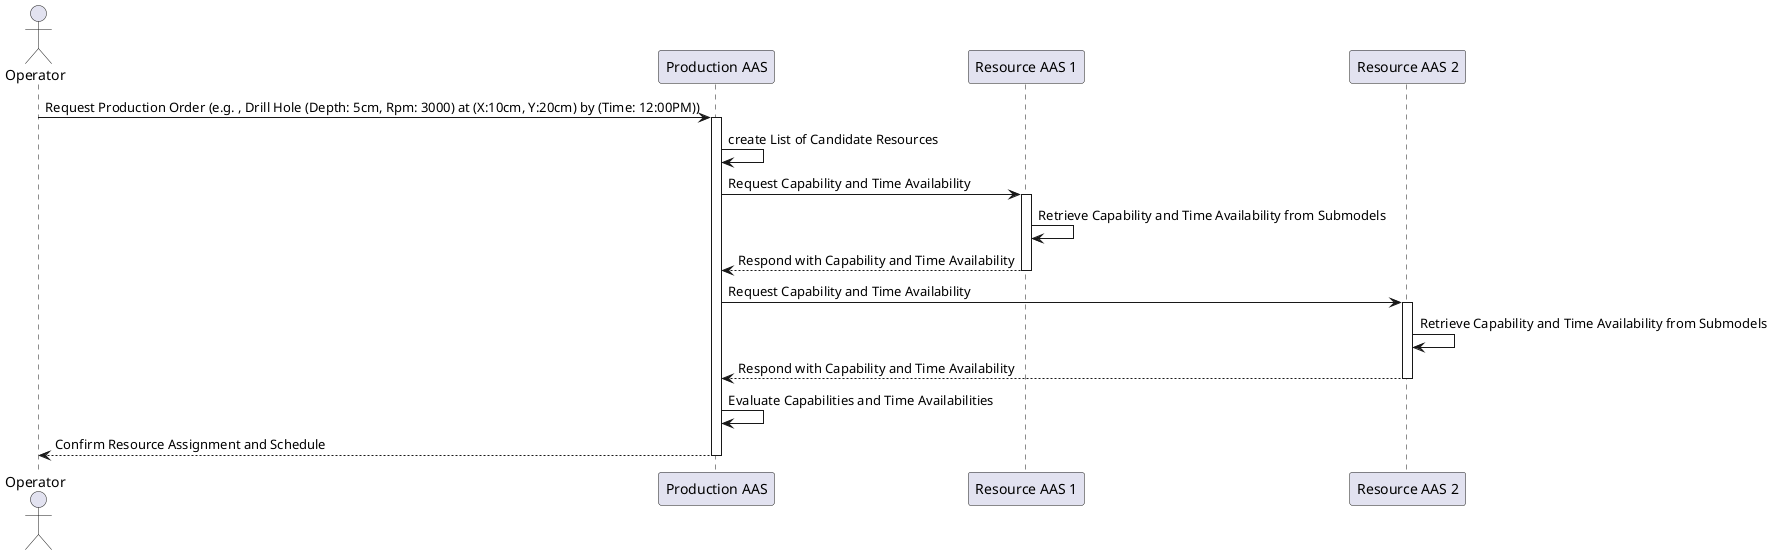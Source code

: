 @startuml "System Level_Negotiation"


Actor "Operator" as Operator
participant "Production AAS" as ProductionAAS
participant "Resource AAS 1" as ResourceAAS1
participant "Resource AAS 2" as ResourceAAS2


Operator -> ProductionAAS: Request Production Order (e.g. , Drill Hole (Depth: 5cm, Rpm: 3000) at (X:10cm, Y:20cm) by (Time: 12:00PM))
activate ProductionAAS
ProductionAAS -> ProductionAAS : create List of Candidate Resources
ProductionAAS -> ResourceAAS1: Request Capability and Time Availability
activate ResourceAAS1
ResourceAAS1 -> ResourceAAS1 : Retrieve Capability and Time Availability from Submodels
ResourceAAS1 --> ProductionAAS: Respond with Capability and Time Availability
deactivate ResourceAAS1
ProductionAAS -> ResourceAAS2: Request Capability and Time Availability
activate ResourceAAS2
ResourceAAS2 -> ResourceAAS2 : Retrieve Capability and Time Availability from Submodels
ResourceAAS2 --> ProductionAAS: Respond with Capability and Time Availability
deactivate ResourceAAS2
ProductionAAS -> ProductionAAS : Evaluate Capabilities and Time Availabilities
ProductionAAS --> Operator: Confirm Resource Assignment and Schedule
deactivate ProductionAAS
@enduml 